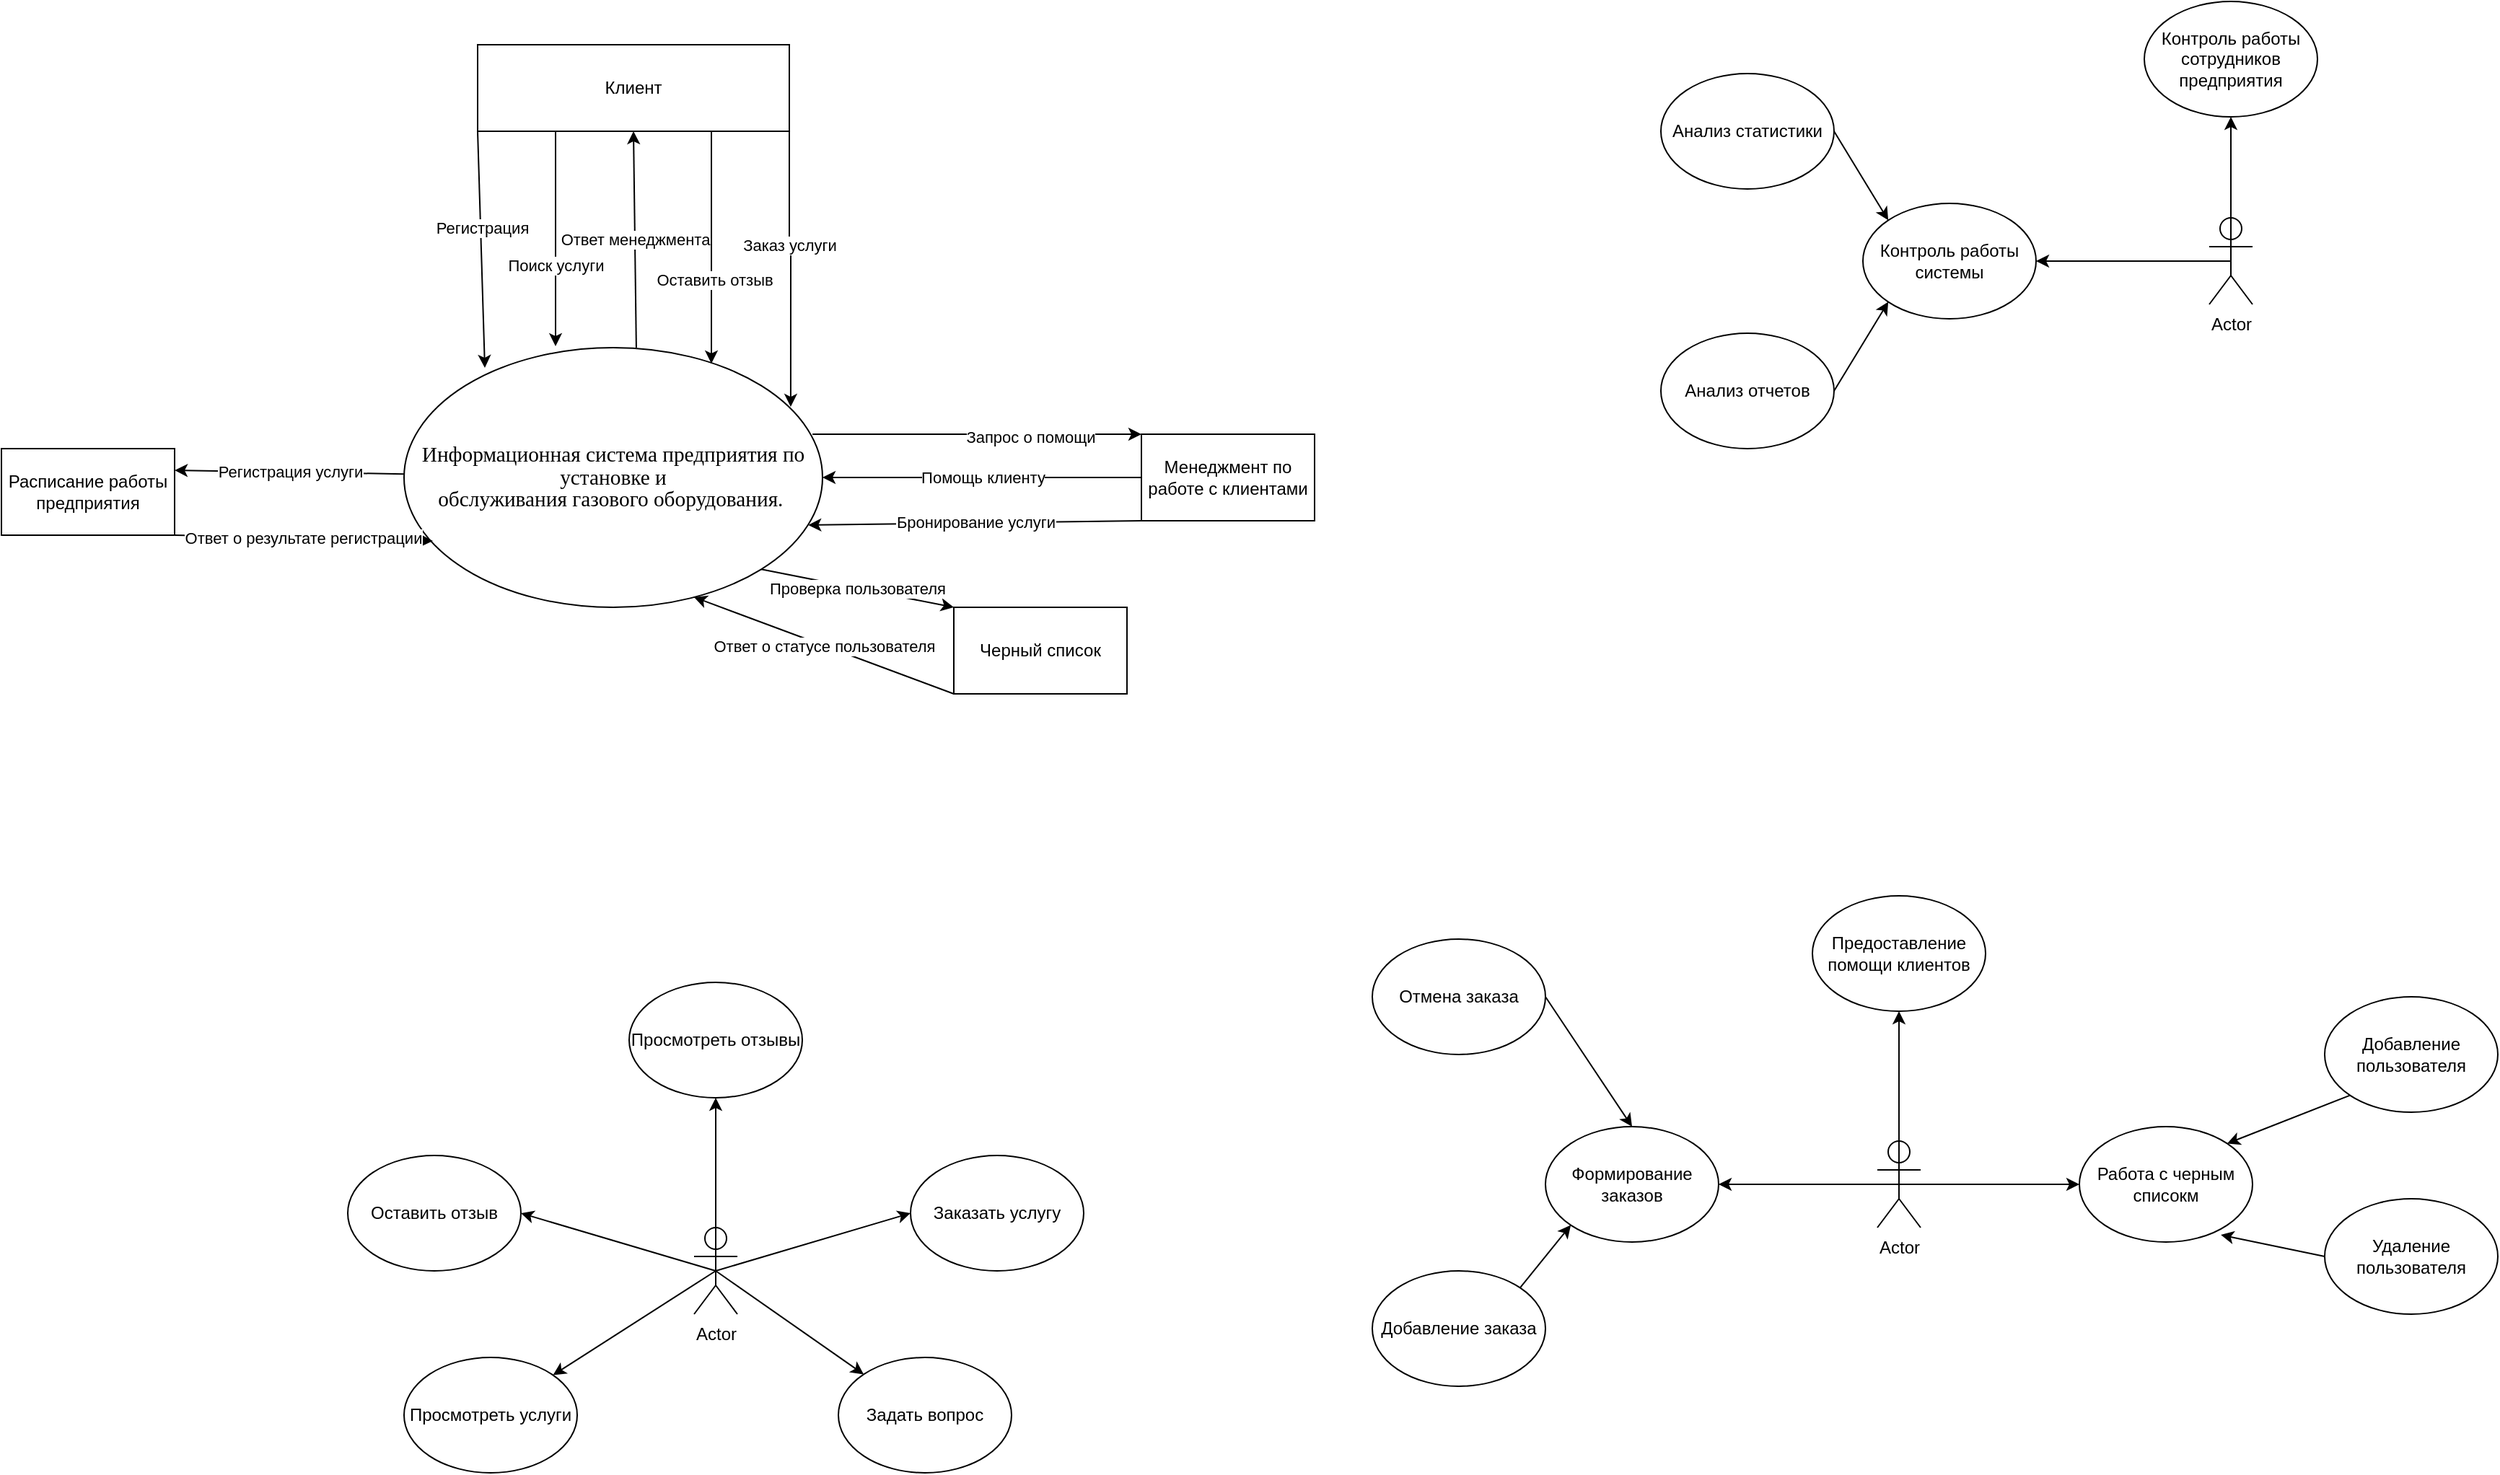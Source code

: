 <mxfile version="15.8.6" type="device"><diagram id="rDK3DW8YTAIHp2yQbuz2" name="Page-1"><mxGraphModel dx="2243" dy="784" grid="1" gridSize="10" guides="1" tooltips="1" connect="1" arrows="1" fold="1" page="1" pageScale="1" pageWidth="827" pageHeight="1169" math="0" shadow="0"><root><mxCell id="0"/><mxCell id="1" parent="0"/><mxCell id="6XqZn17qd4FnOVfr-y2R-1" value="&lt;span style=&quot;font-size: 11.0pt ; line-height: 107% ; font-family: &amp;#34;calibri&amp;#34; , &amp;#34;sans-serif&amp;#34;&quot;&gt;Информационная система предприятия по установке и &lt;br&gt;обслуживания газового оборудования.&amp;nbsp;&lt;/span&gt;" style="ellipse;whiteSpace=wrap;html=1;" vertex="1" parent="1"><mxGeometry x="269" y="340" width="290" height="180" as="geometry"/></mxCell><mxCell id="6XqZn17qd4FnOVfr-y2R-9" style="edgeStyle=orthogonalEdgeStyle;rounded=0;orthogonalLoop=1;jettySize=auto;html=1;exitX=1;exitY=1;exitDx=0;exitDy=0;entryX=0.924;entryY=0.228;entryDx=0;entryDy=0;entryPerimeter=0;" edge="1" parent="1" source="6XqZn17qd4FnOVfr-y2R-2" target="6XqZn17qd4FnOVfr-y2R-1"><mxGeometry relative="1" as="geometry"/></mxCell><mxCell id="6XqZn17qd4FnOVfr-y2R-10" value="Заказ услуги" style="edgeLabel;html=1;align=center;verticalAlign=middle;resizable=0;points=[];" vertex="1" connectable="0" parent="6XqZn17qd4FnOVfr-y2R-9"><mxGeometry x="-0.166" y="-1" relative="1" as="geometry"><mxPoint as="offset"/></mxGeometry></mxCell><mxCell id="6XqZn17qd4FnOVfr-y2R-2" value="Клиент" style="rounded=0;whiteSpace=wrap;html=1;" vertex="1" parent="1"><mxGeometry x="320" y="130" width="216" height="60" as="geometry"/></mxCell><mxCell id="6XqZn17qd4FnOVfr-y2R-3" value="Расписание работы предприятия" style="rounded=0;whiteSpace=wrap;html=1;" vertex="1" parent="1"><mxGeometry x="-10" y="410" width="120" height="60" as="geometry"/></mxCell><mxCell id="6XqZn17qd4FnOVfr-y2R-4" value="Менеджмент по работе с клиентами" style="rounded=0;whiteSpace=wrap;html=1;" vertex="1" parent="1"><mxGeometry x="780" y="400" width="120" height="60" as="geometry"/></mxCell><mxCell id="6XqZn17qd4FnOVfr-y2R-5" value="Черный список" style="rounded=0;whiteSpace=wrap;html=1;" vertex="1" parent="1"><mxGeometry x="650" y="520" width="120" height="60" as="geometry"/></mxCell><mxCell id="6XqZn17qd4FnOVfr-y2R-6" value="" style="endArrow=classic;html=1;rounded=0;exitX=0;exitY=1;exitDx=0;exitDy=0;" edge="1" parent="1" source="6XqZn17qd4FnOVfr-y2R-2"><mxGeometry width="50" height="50" relative="1" as="geometry"><mxPoint x="380" y="300" as="sourcePoint"/><mxPoint x="325" y="354" as="targetPoint"/></mxGeometry></mxCell><mxCell id="6XqZn17qd4FnOVfr-y2R-7" value="Регистрация" style="edgeLabel;html=1;align=center;verticalAlign=middle;resizable=0;points=[];rotation=0;" vertex="1" connectable="0" parent="6XqZn17qd4FnOVfr-y2R-6"><mxGeometry x="-0.188" y="1" relative="1" as="geometry"><mxPoint as="offset"/></mxGeometry></mxCell><mxCell id="6XqZn17qd4FnOVfr-y2R-8" value="&lt;p style=&quot;line-height: 0&quot;&gt;&lt;br&gt;&lt;/p&gt;" style="endArrow=classic;html=1;rounded=0;exitX=0.25;exitY=1;exitDx=0;exitDy=0;" edge="1" parent="1" source="6XqZn17qd4FnOVfr-y2R-2"><mxGeometry width="50" height="50" relative="1" as="geometry"><mxPoint x="420" y="300" as="sourcePoint"/><mxPoint x="374" y="339" as="targetPoint"/></mxGeometry></mxCell><mxCell id="6XqZn17qd4FnOVfr-y2R-22" value="Поиск услуги" style="edgeLabel;html=1;align=center;verticalAlign=middle;resizable=0;points=[];" vertex="1" connectable="0" parent="6XqZn17qd4FnOVfr-y2R-8"><mxGeometry x="0.24" relative="1" as="geometry"><mxPoint as="offset"/></mxGeometry></mxCell><mxCell id="6XqZn17qd4FnOVfr-y2R-12" value="" style="endArrow=classic;html=1;rounded=0;exitX=0.976;exitY=0.333;exitDx=0;exitDy=0;exitPerimeter=0;entryX=0;entryY=0;entryDx=0;entryDy=0;" edge="1" parent="1" source="6XqZn17qd4FnOVfr-y2R-1" target="6XqZn17qd4FnOVfr-y2R-4"><mxGeometry width="50" height="50" relative="1" as="geometry"><mxPoint x="600" y="420" as="sourcePoint"/><mxPoint x="650" y="370" as="targetPoint"/></mxGeometry></mxCell><mxCell id="6XqZn17qd4FnOVfr-y2R-13" value="Запрос о помощи" style="edgeLabel;html=1;align=center;verticalAlign=middle;resizable=0;points=[];" vertex="1" connectable="0" parent="6XqZn17qd4FnOVfr-y2R-12"><mxGeometry x="0.326" y="-2" relative="1" as="geometry"><mxPoint as="offset"/></mxGeometry></mxCell><mxCell id="6XqZn17qd4FnOVfr-y2R-14" value="Помощь клиенту" style="endArrow=classic;html=1;rounded=0;entryX=1;entryY=0.5;entryDx=0;entryDy=0;exitX=0;exitY=0.5;exitDx=0;exitDy=0;" edge="1" parent="1" source="6XqZn17qd4FnOVfr-y2R-4" target="6XqZn17qd4FnOVfr-y2R-1"><mxGeometry width="50" height="50" relative="1" as="geometry"><mxPoint x="720" y="470" as="sourcePoint"/><mxPoint x="770" y="420" as="targetPoint"/></mxGeometry></mxCell><mxCell id="6XqZn17qd4FnOVfr-y2R-15" value="Бронирование услуги" style="endArrow=classic;html=1;rounded=0;entryX=0.966;entryY=0.683;entryDx=0;entryDy=0;entryPerimeter=0;exitX=0;exitY=1;exitDx=0;exitDy=0;" edge="1" parent="1" source="6XqZn17qd4FnOVfr-y2R-4" target="6XqZn17qd4FnOVfr-y2R-1"><mxGeometry width="50" height="50" relative="1" as="geometry"><mxPoint x="660" y="520" as="sourcePoint"/><mxPoint x="710" y="470" as="targetPoint"/></mxGeometry></mxCell><mxCell id="6XqZn17qd4FnOVfr-y2R-16" value="Проверка пользователя" style="endArrow=classic;html=1;rounded=0;entryX=0;entryY=0;entryDx=0;entryDy=0;exitX=1;exitY=1;exitDx=0;exitDy=0;" edge="1" parent="1" source="6XqZn17qd4FnOVfr-y2R-1" target="6XqZn17qd4FnOVfr-y2R-5"><mxGeometry width="50" height="50" relative="1" as="geometry"><mxPoint x="390" y="350" as="sourcePoint"/><mxPoint x="440" y="300" as="targetPoint"/></mxGeometry></mxCell><mxCell id="6XqZn17qd4FnOVfr-y2R-17" value="Ответ о статусе пользователя" style="endArrow=classic;html=1;rounded=0;entryX=0.693;entryY=0.961;entryDx=0;entryDy=0;entryPerimeter=0;exitX=0;exitY=1;exitDx=0;exitDy=0;" edge="1" parent="1" source="6XqZn17qd4FnOVfr-y2R-5" target="6XqZn17qd4FnOVfr-y2R-1"><mxGeometry width="50" height="50" relative="1" as="geometry"><mxPoint x="520" y="590" as="sourcePoint"/><mxPoint x="570" y="540" as="targetPoint"/></mxGeometry></mxCell><mxCell id="6XqZn17qd4FnOVfr-y2R-18" value="Регистрация услуги" style="endArrow=classic;html=1;rounded=0;entryX=1;entryY=0.25;entryDx=0;entryDy=0;" edge="1" parent="1" source="6XqZn17qd4FnOVfr-y2R-1" target="6XqZn17qd4FnOVfr-y2R-3"><mxGeometry width="50" height="50" relative="1" as="geometry"><mxPoint x="230" y="360" as="sourcePoint"/><mxPoint x="280" y="310" as="targetPoint"/></mxGeometry></mxCell><mxCell id="6XqZn17qd4FnOVfr-y2R-20" value="Ответ о результате регистрации" style="endArrow=classic;html=1;rounded=0;exitX=1;exitY=1;exitDx=0;exitDy=0;" edge="1" parent="1" source="6XqZn17qd4FnOVfr-y2R-3"><mxGeometry width="50" height="50" relative="1" as="geometry"><mxPoint x="210" y="540" as="sourcePoint"/><mxPoint x="289" y="474" as="targetPoint"/></mxGeometry></mxCell><mxCell id="6XqZn17qd4FnOVfr-y2R-23" value="Ответ менеджмента" style="endArrow=classic;html=1;rounded=0;entryX=0.5;entryY=1;entryDx=0;entryDy=0;exitX=0.555;exitY=0;exitDx=0;exitDy=0;exitPerimeter=0;" edge="1" parent="1" source="6XqZn17qd4FnOVfr-y2R-1" target="6XqZn17qd4FnOVfr-y2R-2"><mxGeometry width="50" height="50" relative="1" as="geometry"><mxPoint x="481" y="348" as="sourcePoint"/><mxPoint x="480" y="280" as="targetPoint"/></mxGeometry></mxCell><mxCell id="6XqZn17qd4FnOVfr-y2R-24" value="" style="endArrow=classic;html=1;rounded=0;exitX=0.75;exitY=1;exitDx=0;exitDy=0;" edge="1" parent="1" source="6XqZn17qd4FnOVfr-y2R-2"><mxGeometry width="50" height="50" relative="1" as="geometry"><mxPoint x="690" y="350" as="sourcePoint"/><mxPoint x="482" y="351" as="targetPoint"/></mxGeometry></mxCell><mxCell id="6XqZn17qd4FnOVfr-y2R-25" value="Оставить отзыв" style="edgeLabel;html=1;align=center;verticalAlign=middle;resizable=0;points=[];" vertex="1" connectable="0" parent="6XqZn17qd4FnOVfr-y2R-24"><mxGeometry x="0.28" y="2" relative="1" as="geometry"><mxPoint as="offset"/></mxGeometry></mxCell><mxCell id="6XqZn17qd4FnOVfr-y2R-26" value="Actor" style="shape=umlActor;verticalLabelPosition=bottom;verticalAlign=top;html=1;outlineConnect=0;" vertex="1" parent="1"><mxGeometry x="470" y="950" width="30" height="60" as="geometry"/></mxCell><mxCell id="6XqZn17qd4FnOVfr-y2R-27" value="Оставить отзыв" style="ellipse;whiteSpace=wrap;html=1;" vertex="1" parent="1"><mxGeometry x="230" y="900" width="120" height="80" as="geometry"/></mxCell><mxCell id="6XqZn17qd4FnOVfr-y2R-28" value="Просмотреть отзывы" style="ellipse;whiteSpace=wrap;html=1;" vertex="1" parent="1"><mxGeometry x="425" y="780" width="120" height="80" as="geometry"/></mxCell><mxCell id="6XqZn17qd4FnOVfr-y2R-29" value="Заказать услугу" style="ellipse;whiteSpace=wrap;html=1;" vertex="1" parent="1"><mxGeometry x="620" y="900" width="120" height="80" as="geometry"/></mxCell><mxCell id="6XqZn17qd4FnOVfr-y2R-30" value="Задать вопрос" style="ellipse;whiteSpace=wrap;html=1;" vertex="1" parent="1"><mxGeometry x="570" y="1040" width="120" height="80" as="geometry"/></mxCell><mxCell id="6XqZn17qd4FnOVfr-y2R-31" value="Просмотреть услуги" style="ellipse;whiteSpace=wrap;html=1;" vertex="1" parent="1"><mxGeometry x="269" y="1040" width="120" height="80" as="geometry"/></mxCell><mxCell id="6XqZn17qd4FnOVfr-y2R-32" value="" style="endArrow=classic;html=1;rounded=0;exitX=0.5;exitY=0.5;exitDx=0;exitDy=0;exitPerimeter=0;entryX=0;entryY=0.5;entryDx=0;entryDy=0;" edge="1" parent="1" source="6XqZn17qd4FnOVfr-y2R-26" target="6XqZn17qd4FnOVfr-y2R-29"><mxGeometry width="50" height="50" relative="1" as="geometry"><mxPoint x="560" y="1000" as="sourcePoint"/><mxPoint x="610" y="950" as="targetPoint"/></mxGeometry></mxCell><mxCell id="6XqZn17qd4FnOVfr-y2R-33" value="" style="endArrow=classic;html=1;rounded=0;exitX=0.5;exitY=0.5;exitDx=0;exitDy=0;exitPerimeter=0;entryX=0;entryY=0;entryDx=0;entryDy=0;" edge="1" parent="1" source="6XqZn17qd4FnOVfr-y2R-26" target="6XqZn17qd4FnOVfr-y2R-30"><mxGeometry width="50" height="50" relative="1" as="geometry"><mxPoint x="560" y="1040" as="sourcePoint"/><mxPoint x="610" y="990" as="targetPoint"/></mxGeometry></mxCell><mxCell id="6XqZn17qd4FnOVfr-y2R-34" value="" style="endArrow=classic;html=1;rounded=0;exitX=0.5;exitY=0.5;exitDx=0;exitDy=0;exitPerimeter=0;" edge="1" parent="1" source="6XqZn17qd4FnOVfr-y2R-26" target="6XqZn17qd4FnOVfr-y2R-31"><mxGeometry width="50" height="50" relative="1" as="geometry"><mxPoint x="430" y="1020" as="sourcePoint"/><mxPoint x="480" y="970" as="targetPoint"/></mxGeometry></mxCell><mxCell id="6XqZn17qd4FnOVfr-y2R-35" value="" style="endArrow=classic;html=1;rounded=0;entryX=1;entryY=0.5;entryDx=0;entryDy=0;exitX=0.5;exitY=0.5;exitDx=0;exitDy=0;exitPerimeter=0;" edge="1" parent="1" source="6XqZn17qd4FnOVfr-y2R-26" target="6XqZn17qd4FnOVfr-y2R-27"><mxGeometry width="50" height="50" relative="1" as="geometry"><mxPoint x="490" y="980" as="sourcePoint"/><mxPoint x="460" y="910" as="targetPoint"/></mxGeometry></mxCell><mxCell id="6XqZn17qd4FnOVfr-y2R-36" value="" style="endArrow=classic;html=1;rounded=0;entryX=0.5;entryY=1;entryDx=0;entryDy=0;exitX=0.5;exitY=0.5;exitDx=0;exitDy=0;exitPerimeter=0;" edge="1" parent="1" source="6XqZn17qd4FnOVfr-y2R-26" target="6XqZn17qd4FnOVfr-y2R-28"><mxGeometry width="50" height="50" relative="1" as="geometry"><mxPoint x="420" y="950" as="sourcePoint"/><mxPoint x="470" y="900" as="targetPoint"/></mxGeometry></mxCell><mxCell id="6XqZn17qd4FnOVfr-y2R-37" value="Actor" style="shape=umlActor;verticalLabelPosition=bottom;verticalAlign=top;html=1;outlineConnect=0;" vertex="1" parent="1"><mxGeometry x="1290" y="890" width="30" height="60" as="geometry"/></mxCell><mxCell id="6XqZn17qd4FnOVfr-y2R-38" value="Предоставление помощи клиентов" style="ellipse;whiteSpace=wrap;html=1;" vertex="1" parent="1"><mxGeometry x="1245" y="720" width="120" height="80" as="geometry"/></mxCell><mxCell id="6XqZn17qd4FnOVfr-y2R-39" value="Формирование заказов" style="ellipse;whiteSpace=wrap;html=1;" vertex="1" parent="1"><mxGeometry x="1060" y="880" width="120" height="80" as="geometry"/></mxCell><mxCell id="6XqZn17qd4FnOVfr-y2R-40" value="Работа с черным списокм" style="ellipse;whiteSpace=wrap;html=1;" vertex="1" parent="1"><mxGeometry x="1430" y="880" width="120" height="80" as="geometry"/></mxCell><mxCell id="6XqZn17qd4FnOVfr-y2R-41" value="" style="endArrow=classic;html=1;rounded=0;entryX=0.5;entryY=1;entryDx=0;entryDy=0;exitX=0.5;exitY=0.5;exitDx=0;exitDy=0;exitPerimeter=0;" edge="1" parent="1" source="6XqZn17qd4FnOVfr-y2R-37" target="6XqZn17qd4FnOVfr-y2R-38"><mxGeometry width="50" height="50" relative="1" as="geometry"><mxPoint x="1250" y="890" as="sourcePoint"/><mxPoint x="1300" y="840" as="targetPoint"/></mxGeometry></mxCell><mxCell id="6XqZn17qd4FnOVfr-y2R-42" value="" style="endArrow=classic;html=1;rounded=0;exitX=0.5;exitY=0.5;exitDx=0;exitDy=0;exitPerimeter=0;entryX=0;entryY=0.5;entryDx=0;entryDy=0;" edge="1" parent="1" source="6XqZn17qd4FnOVfr-y2R-37" target="6XqZn17qd4FnOVfr-y2R-40"><mxGeometry width="50" height="50" relative="1" as="geometry"><mxPoint x="1350" y="950" as="sourcePoint"/><mxPoint x="1400" y="900" as="targetPoint"/></mxGeometry></mxCell><mxCell id="6XqZn17qd4FnOVfr-y2R-43" value="" style="endArrow=classic;html=1;rounded=0;entryX=1;entryY=0.5;entryDx=0;entryDy=0;exitX=0.5;exitY=0.5;exitDx=0;exitDy=0;exitPerimeter=0;" edge="1" parent="1" source="6XqZn17qd4FnOVfr-y2R-37" target="6XqZn17qd4FnOVfr-y2R-39"><mxGeometry width="50" height="50" relative="1" as="geometry"><mxPoint x="1190" y="950" as="sourcePoint"/><mxPoint x="1240" y="900" as="targetPoint"/></mxGeometry></mxCell><mxCell id="6XqZn17qd4FnOVfr-y2R-44" value="Отмена заказа" style="ellipse;whiteSpace=wrap;html=1;" vertex="1" parent="1"><mxGeometry x="940" y="750" width="120" height="80" as="geometry"/></mxCell><mxCell id="6XqZn17qd4FnOVfr-y2R-45" value="Добавление заказа" style="ellipse;whiteSpace=wrap;html=1;" vertex="1" parent="1"><mxGeometry x="940" y="980" width="120" height="80" as="geometry"/></mxCell><mxCell id="6XqZn17qd4FnOVfr-y2R-46" value="Добавление пользователя" style="ellipse;whiteSpace=wrap;html=1;" vertex="1" parent="1"><mxGeometry x="1600" y="790" width="120" height="80" as="geometry"/></mxCell><mxCell id="6XqZn17qd4FnOVfr-y2R-47" value="Удаление пользователя" style="ellipse;whiteSpace=wrap;html=1;" vertex="1" parent="1"><mxGeometry x="1600" y="930" width="120" height="80" as="geometry"/></mxCell><mxCell id="6XqZn17qd4FnOVfr-y2R-48" value="" style="endArrow=classic;html=1;rounded=0;entryX=0.817;entryY=0.938;entryDx=0;entryDy=0;entryPerimeter=0;exitX=0;exitY=0.5;exitDx=0;exitDy=0;" edge="1" parent="1" source="6XqZn17qd4FnOVfr-y2R-47" target="6XqZn17qd4FnOVfr-y2R-40"><mxGeometry width="50" height="50" relative="1" as="geometry"><mxPoint x="1610" y="1040" as="sourcePoint"/><mxPoint x="1660" y="990" as="targetPoint"/></mxGeometry></mxCell><mxCell id="6XqZn17qd4FnOVfr-y2R-49" value="" style="endArrow=classic;html=1;rounded=0;entryX=1;entryY=0;entryDx=0;entryDy=0;exitX=0;exitY=1;exitDx=0;exitDy=0;" edge="1" parent="1" source="6XqZn17qd4FnOVfr-y2R-46" target="6XqZn17qd4FnOVfr-y2R-40"><mxGeometry width="50" height="50" relative="1" as="geometry"><mxPoint x="1520" y="870" as="sourcePoint"/><mxPoint x="1570" y="820" as="targetPoint"/></mxGeometry></mxCell><mxCell id="6XqZn17qd4FnOVfr-y2R-50" value="" style="endArrow=classic;html=1;rounded=0;exitX=1;exitY=0.5;exitDx=0;exitDy=0;entryX=0.5;entryY=0;entryDx=0;entryDy=0;" edge="1" parent="1" source="6XqZn17qd4FnOVfr-y2R-44" target="6XqZn17qd4FnOVfr-y2R-39"><mxGeometry width="50" height="50" relative="1" as="geometry"><mxPoint x="1110" y="820" as="sourcePoint"/><mxPoint x="1160" y="770" as="targetPoint"/></mxGeometry></mxCell><mxCell id="6XqZn17qd4FnOVfr-y2R-51" value="" style="endArrow=classic;html=1;rounded=0;exitX=1;exitY=0;exitDx=0;exitDy=0;entryX=0;entryY=1;entryDx=0;entryDy=0;" edge="1" parent="1" source="6XqZn17qd4FnOVfr-y2R-45" target="6XqZn17qd4FnOVfr-y2R-39"><mxGeometry width="50" height="50" relative="1" as="geometry"><mxPoint x="1130" y="1040" as="sourcePoint"/><mxPoint x="1180" y="990" as="targetPoint"/></mxGeometry></mxCell><mxCell id="6XqZn17qd4FnOVfr-y2R-52" value="Actor" style="shape=umlActor;verticalLabelPosition=bottom;verticalAlign=top;html=1;outlineConnect=0;" vertex="1" parent="1"><mxGeometry x="1520" y="250" width="30" height="60" as="geometry"/></mxCell><mxCell id="6XqZn17qd4FnOVfr-y2R-53" value="Контроль работы сотрудников предприятия" style="ellipse;whiteSpace=wrap;html=1;" vertex="1" parent="1"><mxGeometry x="1475" y="100" width="120" height="80" as="geometry"/></mxCell><mxCell id="6XqZn17qd4FnOVfr-y2R-54" value="Контроль работы системы" style="ellipse;whiteSpace=wrap;html=1;" vertex="1" parent="1"><mxGeometry x="1280" y="240" width="120" height="80" as="geometry"/></mxCell><mxCell id="6XqZn17qd4FnOVfr-y2R-55" value="Анализ отчетов" style="ellipse;whiteSpace=wrap;html=1;" vertex="1" parent="1"><mxGeometry x="1140" y="330" width="120" height="80" as="geometry"/></mxCell><mxCell id="6XqZn17qd4FnOVfr-y2R-56" value="Анализ статистики" style="ellipse;whiteSpace=wrap;html=1;" vertex="1" parent="1"><mxGeometry x="1140" y="150" width="120" height="80" as="geometry"/></mxCell><mxCell id="6XqZn17qd4FnOVfr-y2R-57" value="" style="endArrow=classic;html=1;rounded=0;exitX=1;exitY=0.5;exitDx=0;exitDy=0;entryX=0;entryY=0;entryDx=0;entryDy=0;" edge="1" parent="1" source="6XqZn17qd4FnOVfr-y2R-56" target="6XqZn17qd4FnOVfr-y2R-54"><mxGeometry width="50" height="50" relative="1" as="geometry"><mxPoint x="1230" y="300" as="sourcePoint"/><mxPoint x="1280" y="250" as="targetPoint"/></mxGeometry></mxCell><mxCell id="6XqZn17qd4FnOVfr-y2R-58" value="" style="endArrow=classic;html=1;rounded=0;exitX=1;exitY=0.5;exitDx=0;exitDy=0;entryX=0;entryY=1;entryDx=0;entryDy=0;" edge="1" parent="1" source="6XqZn17qd4FnOVfr-y2R-55" target="6XqZn17qd4FnOVfr-y2R-54"><mxGeometry width="50" height="50" relative="1" as="geometry"><mxPoint x="1310" y="400" as="sourcePoint"/><mxPoint x="1360" y="350" as="targetPoint"/></mxGeometry></mxCell><mxCell id="6XqZn17qd4FnOVfr-y2R-59" value="" style="endArrow=classic;html=1;rounded=0;exitX=0.5;exitY=0.5;exitDx=0;exitDy=0;exitPerimeter=0;entryX=0.5;entryY=1;entryDx=0;entryDy=0;" edge="1" parent="1" source="6XqZn17qd4FnOVfr-y2R-52" target="6XqZn17qd4FnOVfr-y2R-53"><mxGeometry width="50" height="50" relative="1" as="geometry"><mxPoint x="1590" y="240" as="sourcePoint"/><mxPoint x="1640" y="190" as="targetPoint"/></mxGeometry></mxCell><mxCell id="6XqZn17qd4FnOVfr-y2R-60" value="" style="endArrow=classic;html=1;rounded=0;entryX=1;entryY=0.5;entryDx=0;entryDy=0;exitX=0.5;exitY=0.5;exitDx=0;exitDy=0;exitPerimeter=0;" edge="1" parent="1" source="6XqZn17qd4FnOVfr-y2R-52" target="6XqZn17qd4FnOVfr-y2R-54"><mxGeometry width="50" height="50" relative="1" as="geometry"><mxPoint x="1450" y="370" as="sourcePoint"/><mxPoint x="1380" y="340" as="targetPoint"/></mxGeometry></mxCell></root></mxGraphModel></diagram></mxfile>